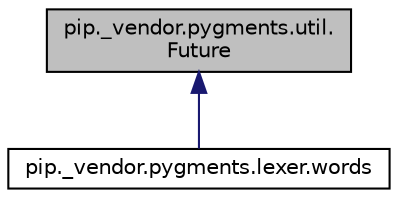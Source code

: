 digraph "pip._vendor.pygments.util.Future"
{
 // LATEX_PDF_SIZE
  edge [fontname="Helvetica",fontsize="10",labelfontname="Helvetica",labelfontsize="10"];
  node [fontname="Helvetica",fontsize="10",shape=record];
  Node1 [label="pip._vendor.pygments.util.\lFuture",height=0.2,width=0.4,color="black", fillcolor="grey75", style="filled", fontcolor="black",tooltip=" "];
  Node1 -> Node2 [dir="back",color="midnightblue",fontsize="10",style="solid"];
  Node2 [label="pip._vendor.pygments.lexer.words",height=0.2,width=0.4,color="black", fillcolor="white", style="filled",URL="$classpip_1_1__vendor_1_1pygments_1_1lexer_1_1words.html",tooltip=" "];
}
